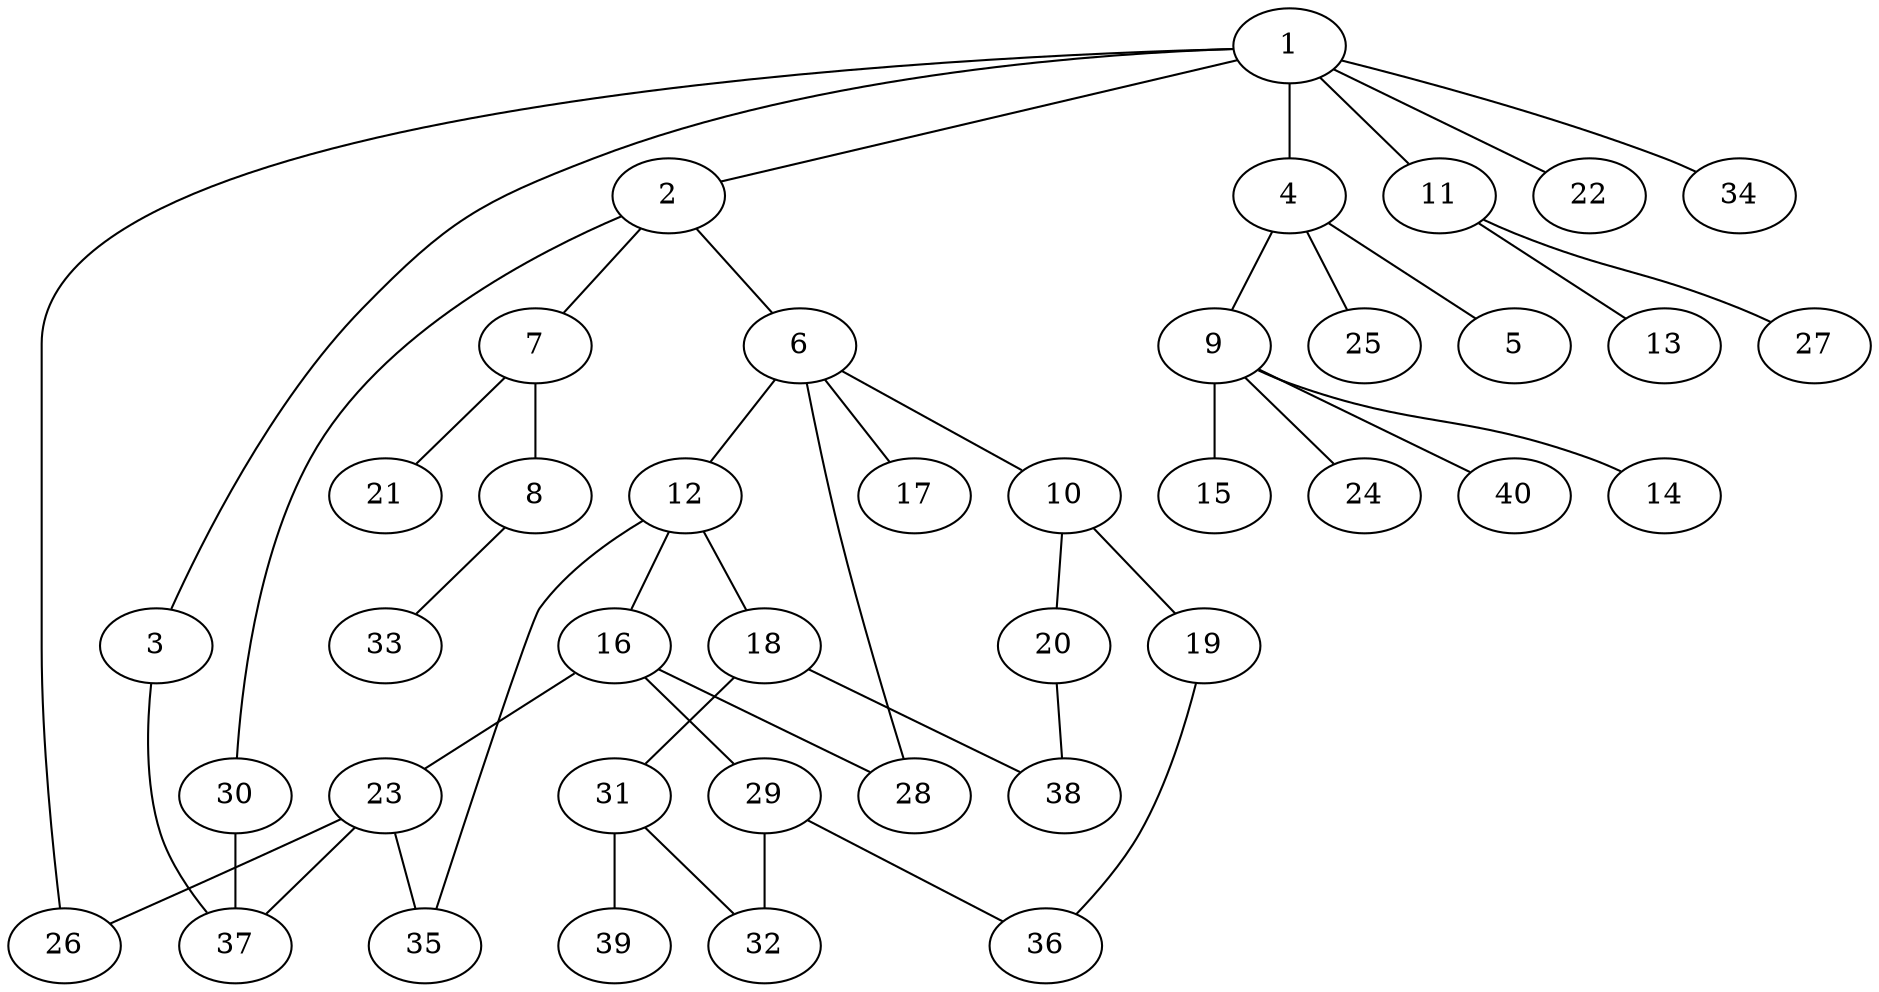 graph graphname {1--2
1--3
1--4
1--11
1--22
1--26
1--34
2--6
2--7
2--30
3--37
4--5
4--9
4--25
6--10
6--12
6--17
6--28
7--8
7--21
8--33
9--14
9--15
9--24
9--40
10--19
10--20
11--13
11--27
12--16
12--18
12--35
16--23
16--28
16--29
18--31
18--38
19--36
20--38
23--26
23--35
23--37
29--32
29--36
30--37
31--32
31--39
}